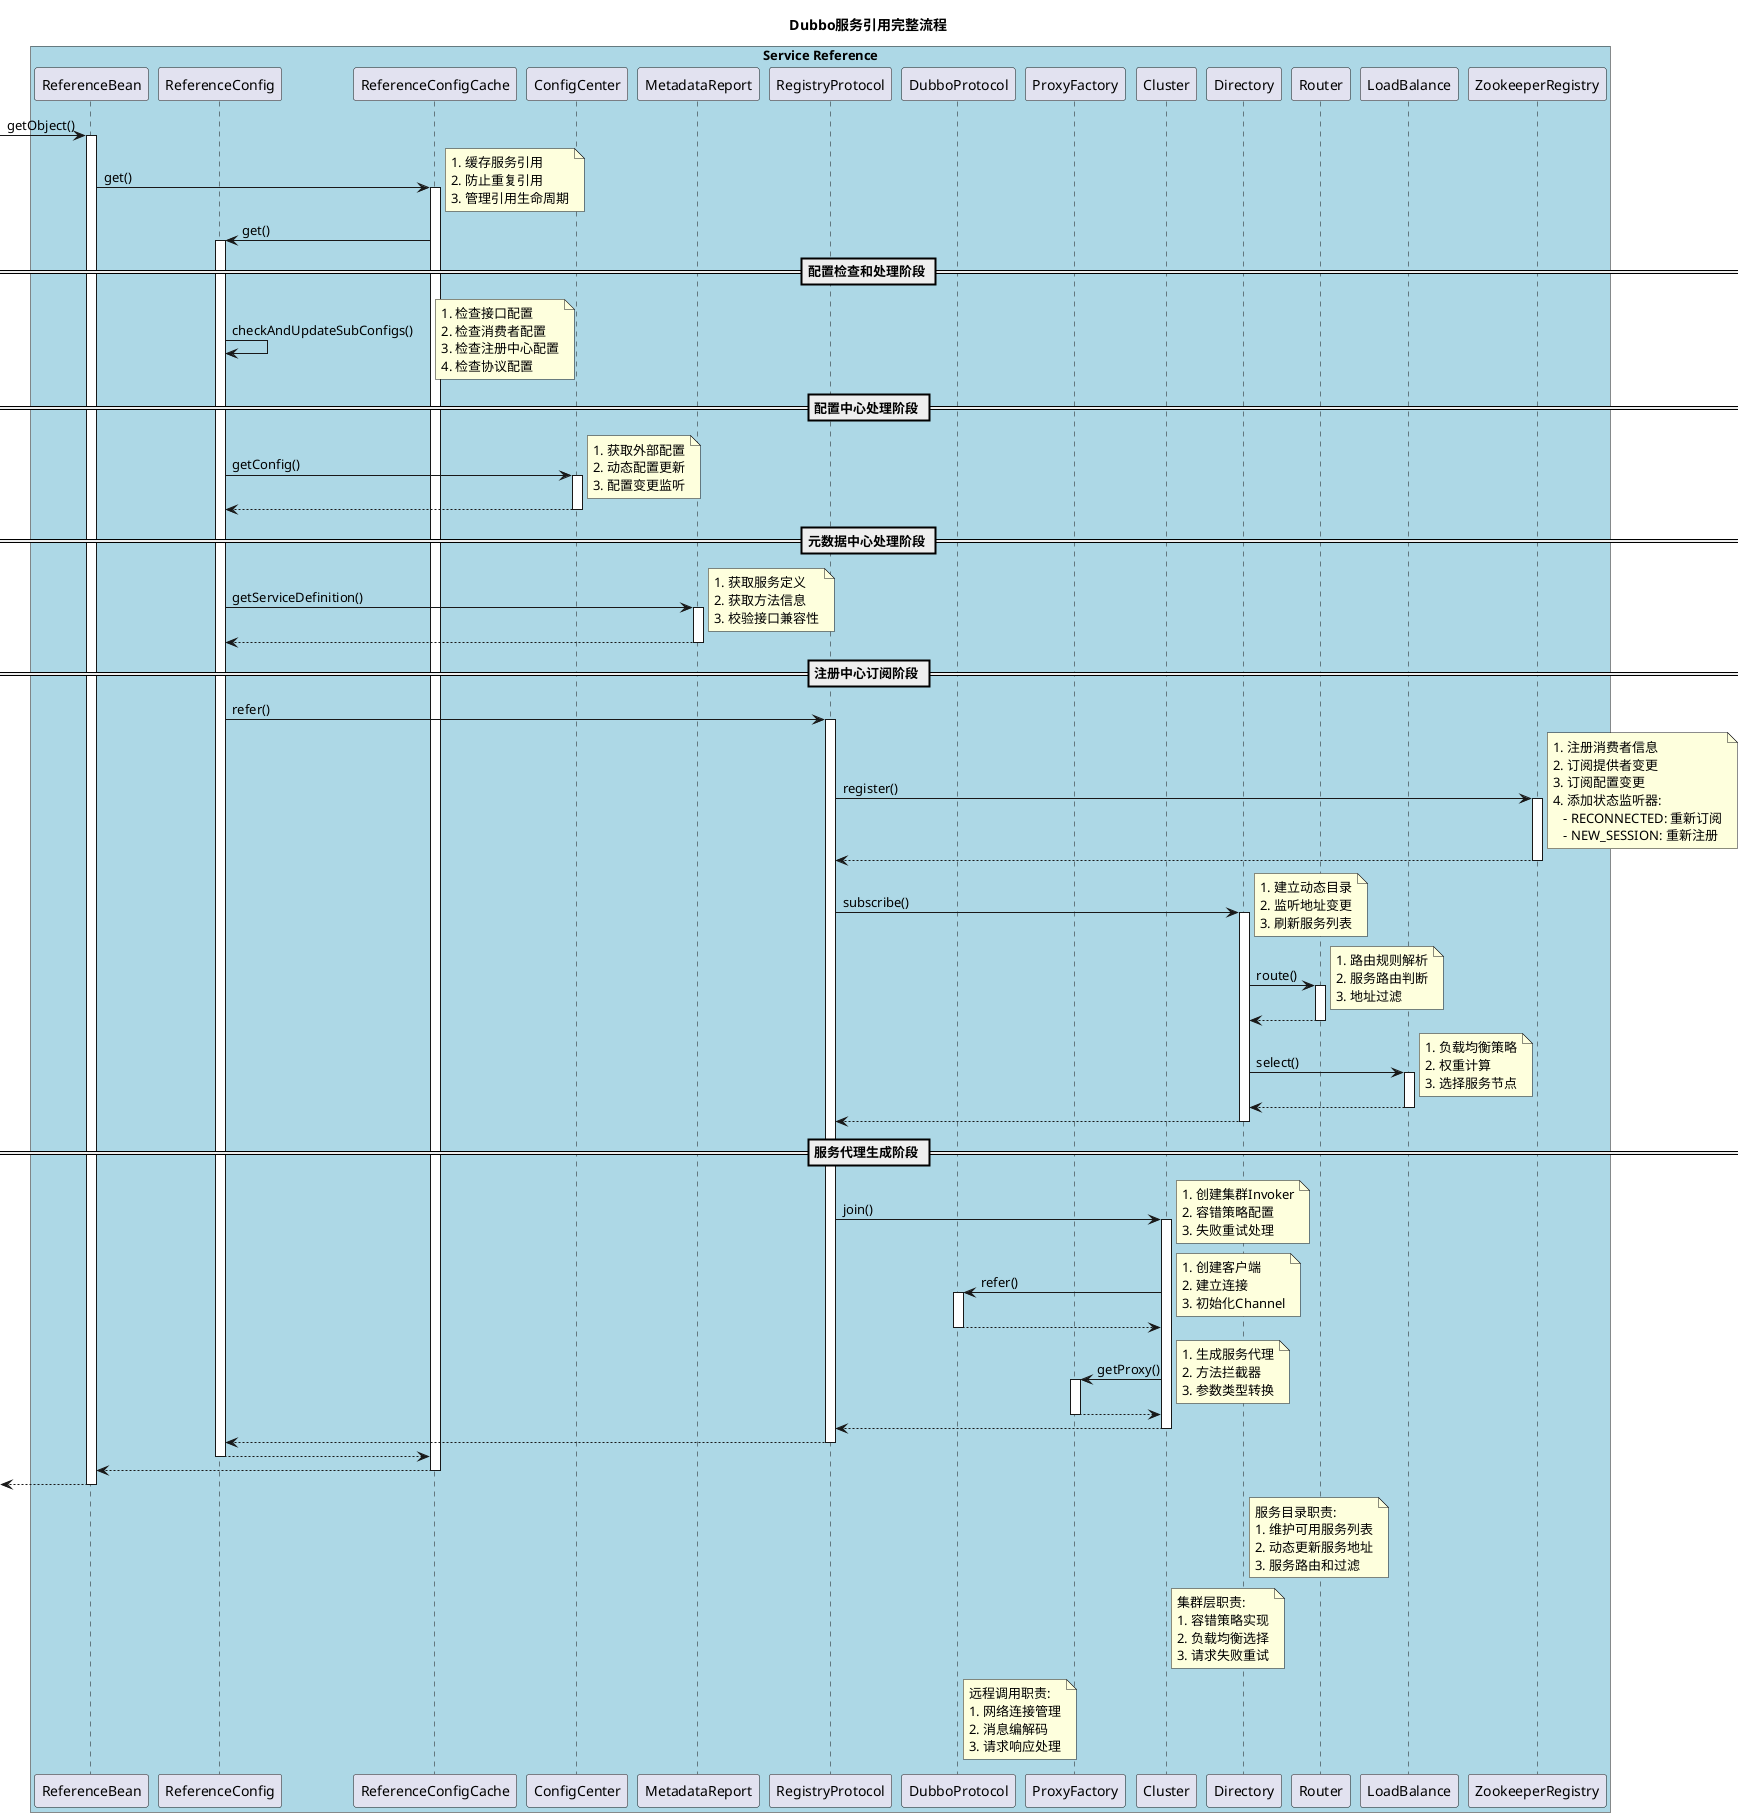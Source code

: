 @startuml
title Dubbo服务引用完整流程

box "Service Reference" #LightBlue
participant "ReferenceBean" as refBean
participant "ReferenceConfig" as config
participant "ReferenceConfigCache" as cache
participant "ConfigCenter" as configCenter
participant "MetadataReport" as metadata
participant "RegistryProtocol" as registry
participant "DubboProtocol" as protocol
participant "ProxyFactory" as proxyFactory
participant "Cluster" as cluster
participant "Directory" as directory
participant "Router" as router
participant "LoadBalance" as loadBalance
participant "ZookeeperRegistry" as zk
end box

-> refBean: getObject()
activate refBean

refBean -> cache: get()
activate cache
note right
  1. 缓存服务引用
  2. 防止重复引用
  3. 管理引用生命周期
end note

cache -> config: get()
activate config

== 配置检查和处理阶段 ==
config -> config: checkAndUpdateSubConfigs()
note right
  1. 检查接口配置
  2. 检查消费者配置
  3. 检查注册中心配置
  4. 检查协议配置
end note

== 配置中心处理阶段 ==
config -> configCenter: getConfig()
activate configCenter
note right
  1. 获取外部配置
  2. 动态配置更新
  3. 配置变更监听
end note

configCenter --> config
deactivate configCenter

== 元数据中心处理阶段 ==
config -> metadata: getServiceDefinition()
activate metadata
note right
  1. 获取服务定义
  2. 获取方法信息
  3. 校验接口兼容性
end note

metadata --> config
deactivate metadata

== 注册中心订阅阶段 ==
config -> registry: refer()
activate registry

registry -> zk: register()
activate zk
note right
  1. 注册消费者信息
  2. 订阅提供者变更
  3. 订阅配置变更
  4. 添加状态监听器:
     - RECONNECTED: 重新订阅
     - NEW_SESSION: 重新注册
end note

zk --> registry
deactivate zk

registry -> directory: subscribe()
activate directory
note right
  1. 建立动态目录
  2. 监听地址变更
  3. 刷新服务列表
end note

directory -> router: route()
activate router
note right
  1. 路由规则解析
  2. 服务路由判断
  3. 地址过滤
end note

router --> directory
deactivate router

directory -> loadBalance: select()
activate loadBalance
note right
  1. 负载均衡策略
  2. 权重计算
  3. 选择服务节点
end note

loadBalance --> directory
deactivate loadBalance

directory --> registry
deactivate directory

== 服务代理生成阶段 ==
registry -> cluster: join()
activate cluster
note right
  1. 创建集群Invoker
  2. 容错策略配置
  3. 失败重试处理
end note

cluster -> protocol: refer()
activate protocol
note right
  1. 创建客户端
  2. 建立连接
  3. 初始化Channel
end note

protocol --> cluster
deactivate protocol

cluster -> proxyFactory: getProxy()
activate proxyFactory
note right
  1. 生成服务代理
  2. 方法拦截器
  3. 参数类型转换
end note

proxyFactory --> cluster
deactivate proxyFactory

cluster --> registry
deactivate cluster

registry --> config
deactivate registry

config --> cache
deactivate config

cache --> refBean
deactivate cache

<-- refBean
deactivate refBean

note right of directory
  服务目录职责:
  1. 维护可用服务列表
  2. 动态更新服务地址
  3. 服务路由和过滤
end note

note right of cluster
  集群层职责:
  1. 容错策略实现
  2. 负载均衡选择
  3. 请求失败重试
end note

note right of protocol
  远程调用职责:
  1. 网络连接管理
  2. 消息编解码
  3. 请求响应处理
end note

@enduml